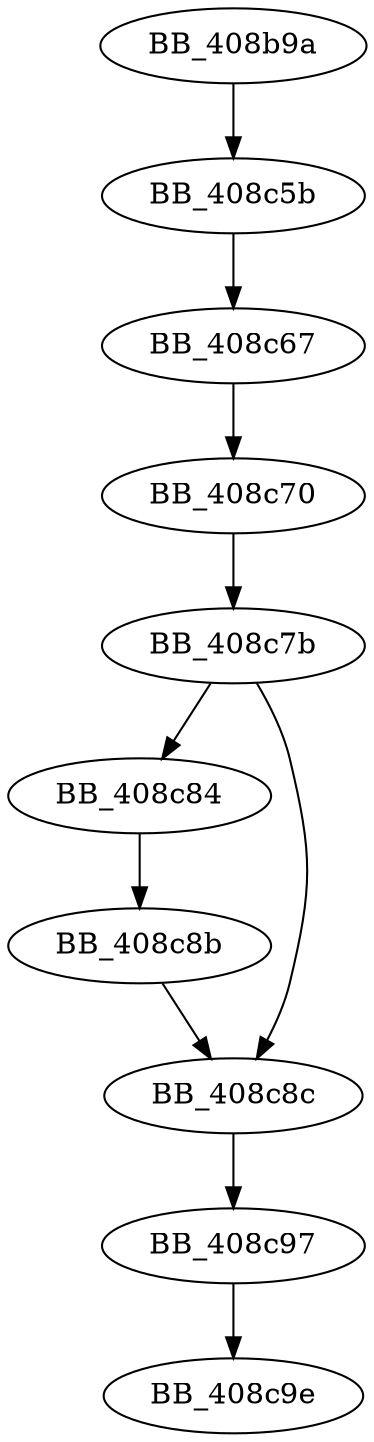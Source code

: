 DiGraph ___report_gsfailure{
BB_408b9a->BB_408c5b
BB_408c5b->BB_408c67
BB_408c67->BB_408c70
BB_408c70->BB_408c7b
BB_408c7b->BB_408c84
BB_408c7b->BB_408c8c
BB_408c84->BB_408c8b
BB_408c8b->BB_408c8c
BB_408c8c->BB_408c97
BB_408c97->BB_408c9e
}
